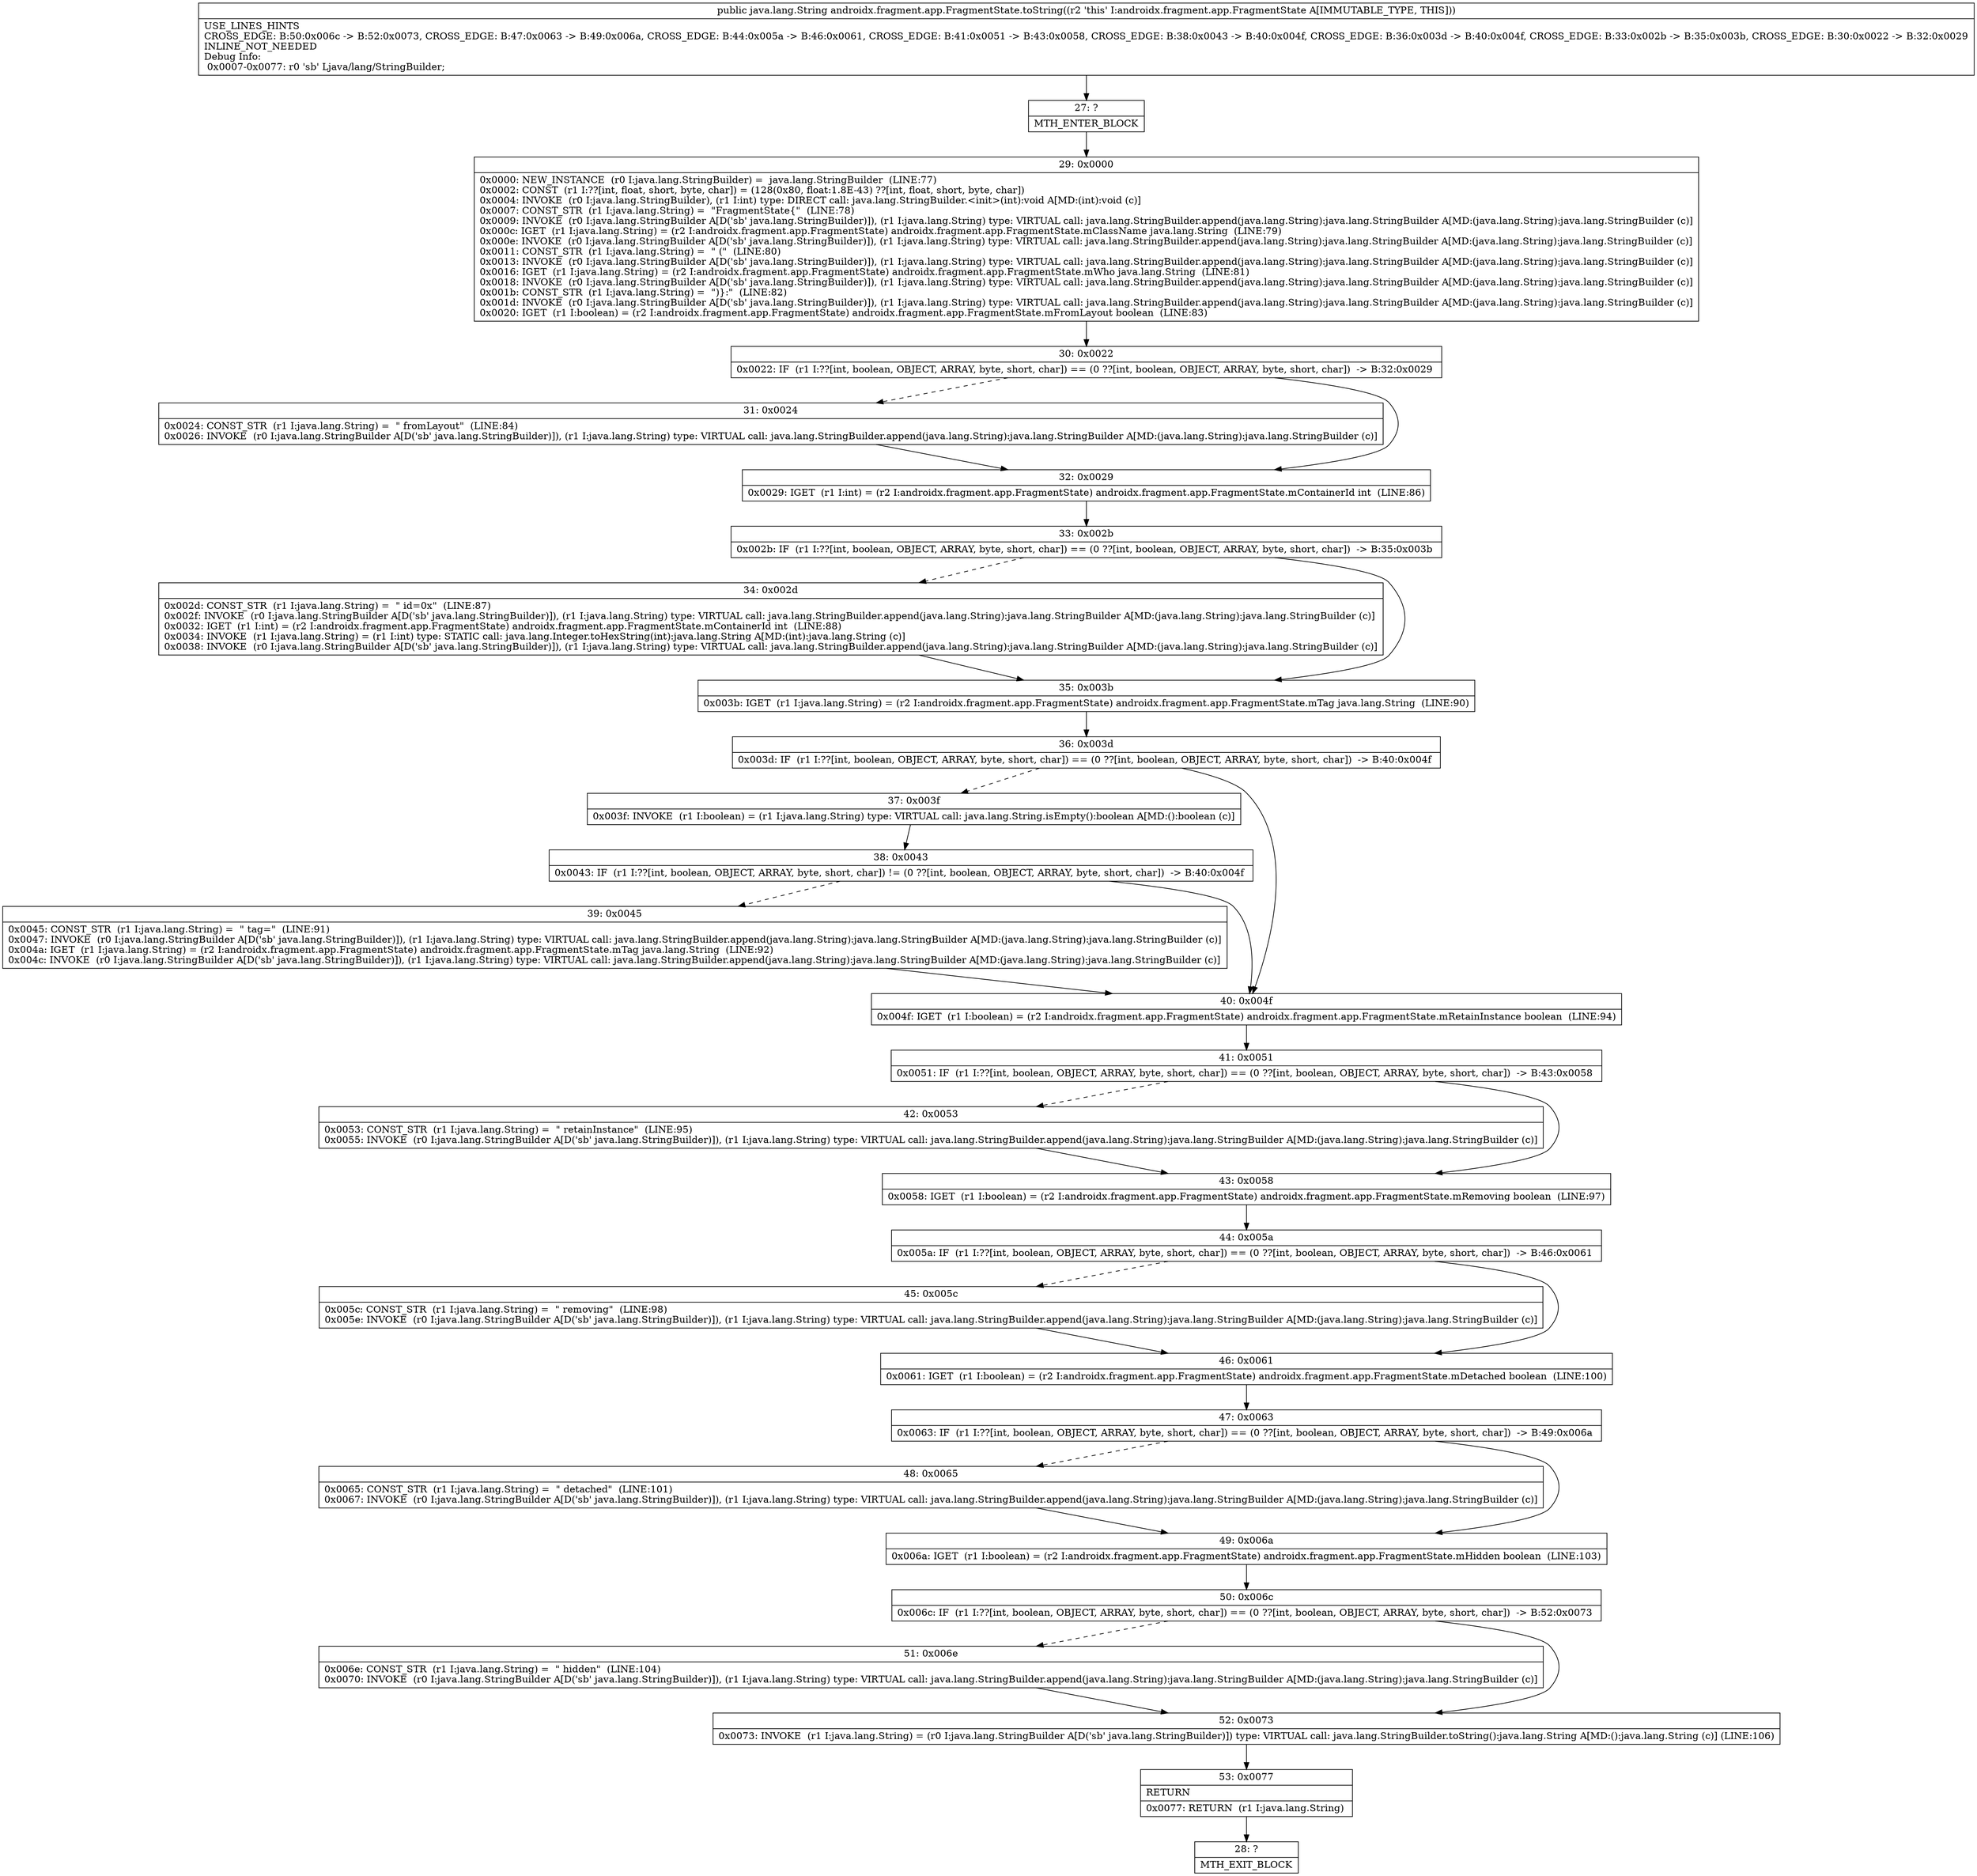 digraph "CFG forandroidx.fragment.app.FragmentState.toString()Ljava\/lang\/String;" {
Node_27 [shape=record,label="{27\:\ ?|MTH_ENTER_BLOCK\l}"];
Node_29 [shape=record,label="{29\:\ 0x0000|0x0000: NEW_INSTANCE  (r0 I:java.lang.StringBuilder) =  java.lang.StringBuilder  (LINE:77)\l0x0002: CONST  (r1 I:??[int, float, short, byte, char]) = (128(0x80, float:1.8E\-43) ??[int, float, short, byte, char]) \l0x0004: INVOKE  (r0 I:java.lang.StringBuilder), (r1 I:int) type: DIRECT call: java.lang.StringBuilder.\<init\>(int):void A[MD:(int):void (c)]\l0x0007: CONST_STR  (r1 I:java.lang.String) =  \"FragmentState\{\"  (LINE:78)\l0x0009: INVOKE  (r0 I:java.lang.StringBuilder A[D('sb' java.lang.StringBuilder)]), (r1 I:java.lang.String) type: VIRTUAL call: java.lang.StringBuilder.append(java.lang.String):java.lang.StringBuilder A[MD:(java.lang.String):java.lang.StringBuilder (c)]\l0x000c: IGET  (r1 I:java.lang.String) = (r2 I:androidx.fragment.app.FragmentState) androidx.fragment.app.FragmentState.mClassName java.lang.String  (LINE:79)\l0x000e: INVOKE  (r0 I:java.lang.StringBuilder A[D('sb' java.lang.StringBuilder)]), (r1 I:java.lang.String) type: VIRTUAL call: java.lang.StringBuilder.append(java.lang.String):java.lang.StringBuilder A[MD:(java.lang.String):java.lang.StringBuilder (c)]\l0x0011: CONST_STR  (r1 I:java.lang.String) =  \" (\"  (LINE:80)\l0x0013: INVOKE  (r0 I:java.lang.StringBuilder A[D('sb' java.lang.StringBuilder)]), (r1 I:java.lang.String) type: VIRTUAL call: java.lang.StringBuilder.append(java.lang.String):java.lang.StringBuilder A[MD:(java.lang.String):java.lang.StringBuilder (c)]\l0x0016: IGET  (r1 I:java.lang.String) = (r2 I:androidx.fragment.app.FragmentState) androidx.fragment.app.FragmentState.mWho java.lang.String  (LINE:81)\l0x0018: INVOKE  (r0 I:java.lang.StringBuilder A[D('sb' java.lang.StringBuilder)]), (r1 I:java.lang.String) type: VIRTUAL call: java.lang.StringBuilder.append(java.lang.String):java.lang.StringBuilder A[MD:(java.lang.String):java.lang.StringBuilder (c)]\l0x001b: CONST_STR  (r1 I:java.lang.String) =  \")\}:\"  (LINE:82)\l0x001d: INVOKE  (r0 I:java.lang.StringBuilder A[D('sb' java.lang.StringBuilder)]), (r1 I:java.lang.String) type: VIRTUAL call: java.lang.StringBuilder.append(java.lang.String):java.lang.StringBuilder A[MD:(java.lang.String):java.lang.StringBuilder (c)]\l0x0020: IGET  (r1 I:boolean) = (r2 I:androidx.fragment.app.FragmentState) androidx.fragment.app.FragmentState.mFromLayout boolean  (LINE:83)\l}"];
Node_30 [shape=record,label="{30\:\ 0x0022|0x0022: IF  (r1 I:??[int, boolean, OBJECT, ARRAY, byte, short, char]) == (0 ??[int, boolean, OBJECT, ARRAY, byte, short, char])  \-\> B:32:0x0029 \l}"];
Node_31 [shape=record,label="{31\:\ 0x0024|0x0024: CONST_STR  (r1 I:java.lang.String) =  \" fromLayout\"  (LINE:84)\l0x0026: INVOKE  (r0 I:java.lang.StringBuilder A[D('sb' java.lang.StringBuilder)]), (r1 I:java.lang.String) type: VIRTUAL call: java.lang.StringBuilder.append(java.lang.String):java.lang.StringBuilder A[MD:(java.lang.String):java.lang.StringBuilder (c)]\l}"];
Node_32 [shape=record,label="{32\:\ 0x0029|0x0029: IGET  (r1 I:int) = (r2 I:androidx.fragment.app.FragmentState) androidx.fragment.app.FragmentState.mContainerId int  (LINE:86)\l}"];
Node_33 [shape=record,label="{33\:\ 0x002b|0x002b: IF  (r1 I:??[int, boolean, OBJECT, ARRAY, byte, short, char]) == (0 ??[int, boolean, OBJECT, ARRAY, byte, short, char])  \-\> B:35:0x003b \l}"];
Node_34 [shape=record,label="{34\:\ 0x002d|0x002d: CONST_STR  (r1 I:java.lang.String) =  \" id=0x\"  (LINE:87)\l0x002f: INVOKE  (r0 I:java.lang.StringBuilder A[D('sb' java.lang.StringBuilder)]), (r1 I:java.lang.String) type: VIRTUAL call: java.lang.StringBuilder.append(java.lang.String):java.lang.StringBuilder A[MD:(java.lang.String):java.lang.StringBuilder (c)]\l0x0032: IGET  (r1 I:int) = (r2 I:androidx.fragment.app.FragmentState) androidx.fragment.app.FragmentState.mContainerId int  (LINE:88)\l0x0034: INVOKE  (r1 I:java.lang.String) = (r1 I:int) type: STATIC call: java.lang.Integer.toHexString(int):java.lang.String A[MD:(int):java.lang.String (c)]\l0x0038: INVOKE  (r0 I:java.lang.StringBuilder A[D('sb' java.lang.StringBuilder)]), (r1 I:java.lang.String) type: VIRTUAL call: java.lang.StringBuilder.append(java.lang.String):java.lang.StringBuilder A[MD:(java.lang.String):java.lang.StringBuilder (c)]\l}"];
Node_35 [shape=record,label="{35\:\ 0x003b|0x003b: IGET  (r1 I:java.lang.String) = (r2 I:androidx.fragment.app.FragmentState) androidx.fragment.app.FragmentState.mTag java.lang.String  (LINE:90)\l}"];
Node_36 [shape=record,label="{36\:\ 0x003d|0x003d: IF  (r1 I:??[int, boolean, OBJECT, ARRAY, byte, short, char]) == (0 ??[int, boolean, OBJECT, ARRAY, byte, short, char])  \-\> B:40:0x004f \l}"];
Node_37 [shape=record,label="{37\:\ 0x003f|0x003f: INVOKE  (r1 I:boolean) = (r1 I:java.lang.String) type: VIRTUAL call: java.lang.String.isEmpty():boolean A[MD:():boolean (c)]\l}"];
Node_38 [shape=record,label="{38\:\ 0x0043|0x0043: IF  (r1 I:??[int, boolean, OBJECT, ARRAY, byte, short, char]) != (0 ??[int, boolean, OBJECT, ARRAY, byte, short, char])  \-\> B:40:0x004f \l}"];
Node_39 [shape=record,label="{39\:\ 0x0045|0x0045: CONST_STR  (r1 I:java.lang.String) =  \" tag=\"  (LINE:91)\l0x0047: INVOKE  (r0 I:java.lang.StringBuilder A[D('sb' java.lang.StringBuilder)]), (r1 I:java.lang.String) type: VIRTUAL call: java.lang.StringBuilder.append(java.lang.String):java.lang.StringBuilder A[MD:(java.lang.String):java.lang.StringBuilder (c)]\l0x004a: IGET  (r1 I:java.lang.String) = (r2 I:androidx.fragment.app.FragmentState) androidx.fragment.app.FragmentState.mTag java.lang.String  (LINE:92)\l0x004c: INVOKE  (r0 I:java.lang.StringBuilder A[D('sb' java.lang.StringBuilder)]), (r1 I:java.lang.String) type: VIRTUAL call: java.lang.StringBuilder.append(java.lang.String):java.lang.StringBuilder A[MD:(java.lang.String):java.lang.StringBuilder (c)]\l}"];
Node_40 [shape=record,label="{40\:\ 0x004f|0x004f: IGET  (r1 I:boolean) = (r2 I:androidx.fragment.app.FragmentState) androidx.fragment.app.FragmentState.mRetainInstance boolean  (LINE:94)\l}"];
Node_41 [shape=record,label="{41\:\ 0x0051|0x0051: IF  (r1 I:??[int, boolean, OBJECT, ARRAY, byte, short, char]) == (0 ??[int, boolean, OBJECT, ARRAY, byte, short, char])  \-\> B:43:0x0058 \l}"];
Node_42 [shape=record,label="{42\:\ 0x0053|0x0053: CONST_STR  (r1 I:java.lang.String) =  \" retainInstance\"  (LINE:95)\l0x0055: INVOKE  (r0 I:java.lang.StringBuilder A[D('sb' java.lang.StringBuilder)]), (r1 I:java.lang.String) type: VIRTUAL call: java.lang.StringBuilder.append(java.lang.String):java.lang.StringBuilder A[MD:(java.lang.String):java.lang.StringBuilder (c)]\l}"];
Node_43 [shape=record,label="{43\:\ 0x0058|0x0058: IGET  (r1 I:boolean) = (r2 I:androidx.fragment.app.FragmentState) androidx.fragment.app.FragmentState.mRemoving boolean  (LINE:97)\l}"];
Node_44 [shape=record,label="{44\:\ 0x005a|0x005a: IF  (r1 I:??[int, boolean, OBJECT, ARRAY, byte, short, char]) == (0 ??[int, boolean, OBJECT, ARRAY, byte, short, char])  \-\> B:46:0x0061 \l}"];
Node_45 [shape=record,label="{45\:\ 0x005c|0x005c: CONST_STR  (r1 I:java.lang.String) =  \" removing\"  (LINE:98)\l0x005e: INVOKE  (r0 I:java.lang.StringBuilder A[D('sb' java.lang.StringBuilder)]), (r1 I:java.lang.String) type: VIRTUAL call: java.lang.StringBuilder.append(java.lang.String):java.lang.StringBuilder A[MD:(java.lang.String):java.lang.StringBuilder (c)]\l}"];
Node_46 [shape=record,label="{46\:\ 0x0061|0x0061: IGET  (r1 I:boolean) = (r2 I:androidx.fragment.app.FragmentState) androidx.fragment.app.FragmentState.mDetached boolean  (LINE:100)\l}"];
Node_47 [shape=record,label="{47\:\ 0x0063|0x0063: IF  (r1 I:??[int, boolean, OBJECT, ARRAY, byte, short, char]) == (0 ??[int, boolean, OBJECT, ARRAY, byte, short, char])  \-\> B:49:0x006a \l}"];
Node_48 [shape=record,label="{48\:\ 0x0065|0x0065: CONST_STR  (r1 I:java.lang.String) =  \" detached\"  (LINE:101)\l0x0067: INVOKE  (r0 I:java.lang.StringBuilder A[D('sb' java.lang.StringBuilder)]), (r1 I:java.lang.String) type: VIRTUAL call: java.lang.StringBuilder.append(java.lang.String):java.lang.StringBuilder A[MD:(java.lang.String):java.lang.StringBuilder (c)]\l}"];
Node_49 [shape=record,label="{49\:\ 0x006a|0x006a: IGET  (r1 I:boolean) = (r2 I:androidx.fragment.app.FragmentState) androidx.fragment.app.FragmentState.mHidden boolean  (LINE:103)\l}"];
Node_50 [shape=record,label="{50\:\ 0x006c|0x006c: IF  (r1 I:??[int, boolean, OBJECT, ARRAY, byte, short, char]) == (0 ??[int, boolean, OBJECT, ARRAY, byte, short, char])  \-\> B:52:0x0073 \l}"];
Node_51 [shape=record,label="{51\:\ 0x006e|0x006e: CONST_STR  (r1 I:java.lang.String) =  \" hidden\"  (LINE:104)\l0x0070: INVOKE  (r0 I:java.lang.StringBuilder A[D('sb' java.lang.StringBuilder)]), (r1 I:java.lang.String) type: VIRTUAL call: java.lang.StringBuilder.append(java.lang.String):java.lang.StringBuilder A[MD:(java.lang.String):java.lang.StringBuilder (c)]\l}"];
Node_52 [shape=record,label="{52\:\ 0x0073|0x0073: INVOKE  (r1 I:java.lang.String) = (r0 I:java.lang.StringBuilder A[D('sb' java.lang.StringBuilder)]) type: VIRTUAL call: java.lang.StringBuilder.toString():java.lang.String A[MD:():java.lang.String (c)] (LINE:106)\l}"];
Node_53 [shape=record,label="{53\:\ 0x0077|RETURN\l|0x0077: RETURN  (r1 I:java.lang.String) \l}"];
Node_28 [shape=record,label="{28\:\ ?|MTH_EXIT_BLOCK\l}"];
MethodNode[shape=record,label="{public java.lang.String androidx.fragment.app.FragmentState.toString((r2 'this' I:androidx.fragment.app.FragmentState A[IMMUTABLE_TYPE, THIS]))  | USE_LINES_HINTS\lCROSS_EDGE: B:50:0x006c \-\> B:52:0x0073, CROSS_EDGE: B:47:0x0063 \-\> B:49:0x006a, CROSS_EDGE: B:44:0x005a \-\> B:46:0x0061, CROSS_EDGE: B:41:0x0051 \-\> B:43:0x0058, CROSS_EDGE: B:38:0x0043 \-\> B:40:0x004f, CROSS_EDGE: B:36:0x003d \-\> B:40:0x004f, CROSS_EDGE: B:33:0x002b \-\> B:35:0x003b, CROSS_EDGE: B:30:0x0022 \-\> B:32:0x0029\lINLINE_NOT_NEEDED\lDebug Info:\l  0x0007\-0x0077: r0 'sb' Ljava\/lang\/StringBuilder;\l}"];
MethodNode -> Node_27;Node_27 -> Node_29;
Node_29 -> Node_30;
Node_30 -> Node_31[style=dashed];
Node_30 -> Node_32;
Node_31 -> Node_32;
Node_32 -> Node_33;
Node_33 -> Node_34[style=dashed];
Node_33 -> Node_35;
Node_34 -> Node_35;
Node_35 -> Node_36;
Node_36 -> Node_37[style=dashed];
Node_36 -> Node_40;
Node_37 -> Node_38;
Node_38 -> Node_39[style=dashed];
Node_38 -> Node_40;
Node_39 -> Node_40;
Node_40 -> Node_41;
Node_41 -> Node_42[style=dashed];
Node_41 -> Node_43;
Node_42 -> Node_43;
Node_43 -> Node_44;
Node_44 -> Node_45[style=dashed];
Node_44 -> Node_46;
Node_45 -> Node_46;
Node_46 -> Node_47;
Node_47 -> Node_48[style=dashed];
Node_47 -> Node_49;
Node_48 -> Node_49;
Node_49 -> Node_50;
Node_50 -> Node_51[style=dashed];
Node_50 -> Node_52;
Node_51 -> Node_52;
Node_52 -> Node_53;
Node_53 -> Node_28;
}

